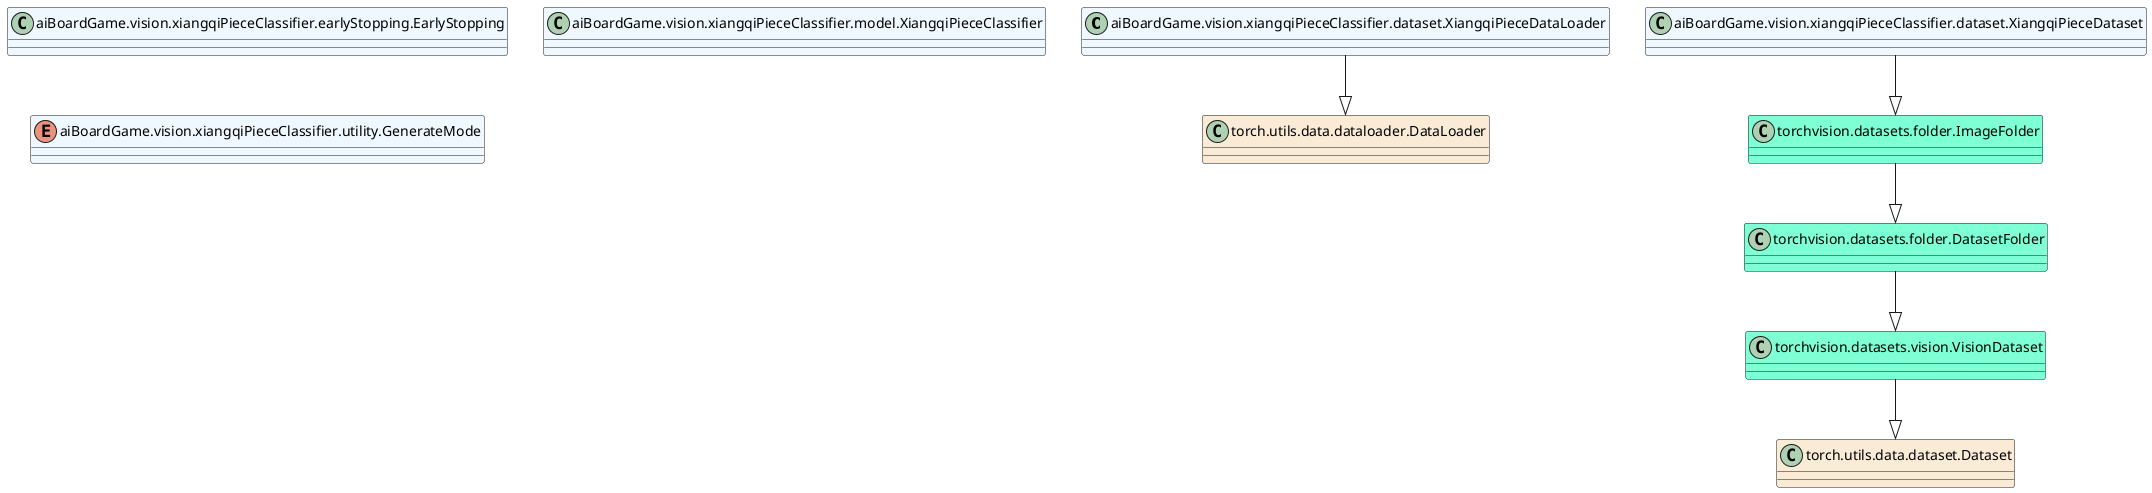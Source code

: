 @startuml classes_classifier
set namespaceSeparator none
class "aiBoardGame.vision.xiangqiPieceClassifier.dataset.XiangqiPieceDataLoader" as aiBoardGame.vision.xiangqiPieceClassifier.dataset.XiangqiPieceDataLoader #aliceblue {
}
class "aiBoardGame.vision.xiangqiPieceClassifier.dataset.XiangqiPieceDataset" as aiBoardGame.vision.xiangqiPieceClassifier.dataset.XiangqiPieceDataset #aliceblue {
}
class "aiBoardGame.vision.xiangqiPieceClassifier.earlyStopping.EarlyStopping" as aiBoardGame.vision.xiangqiPieceClassifier.earlyStopping.EarlyStopping #aliceblue {
}
class "aiBoardGame.vision.xiangqiPieceClassifier.model.XiangqiPieceClassifier" as aiBoardGame.vision.xiangqiPieceClassifier.model.XiangqiPieceClassifier #aliceblue {
}
enum "aiBoardGame.vision.xiangqiPieceClassifier.utility.GenerateMode" as aiBoardGame.vision.xiangqiPieceClassifier.utility.GenerateMode #aliceblue {
}
class "torch.utils.data.dataloader.DataLoader" as torch.utils.data.dataloader.DataLoader #antiquewhite {
}
class "torch.utils.data.dataset.Dataset" as torch.utils.data.dataset.Dataset #antiquewhite {
}
class "torchvision.datasets.folder.DatasetFolder" as torchvision.datasets.folder.DatasetFolder #aquamarine {
}
class "torchvision.datasets.folder.ImageFolder" as torchvision.datasets.folder.ImageFolder #aquamarine {
}
class "torchvision.datasets.vision.VisionDataset" as torchvision.datasets.vision.VisionDataset #aquamarine {
}

aiBoardGame.vision.xiangqiPieceClassifier.dataset.XiangqiPieceDataLoader --|> torch.utils.data.dataloader.DataLoader
aiBoardGame.vision.xiangqiPieceClassifier.dataset.XiangqiPieceDataset --|> torchvision.datasets.folder.ImageFolder
torchvision.datasets.folder.DatasetFolder --|> torchvision.datasets.vision.VisionDataset
torchvision.datasets.folder.ImageFolder --|> torchvision.datasets.folder.DatasetFolder
torchvision.datasets.vision.VisionDataset --|> torch.utils.data.dataset.Dataset
@enduml
